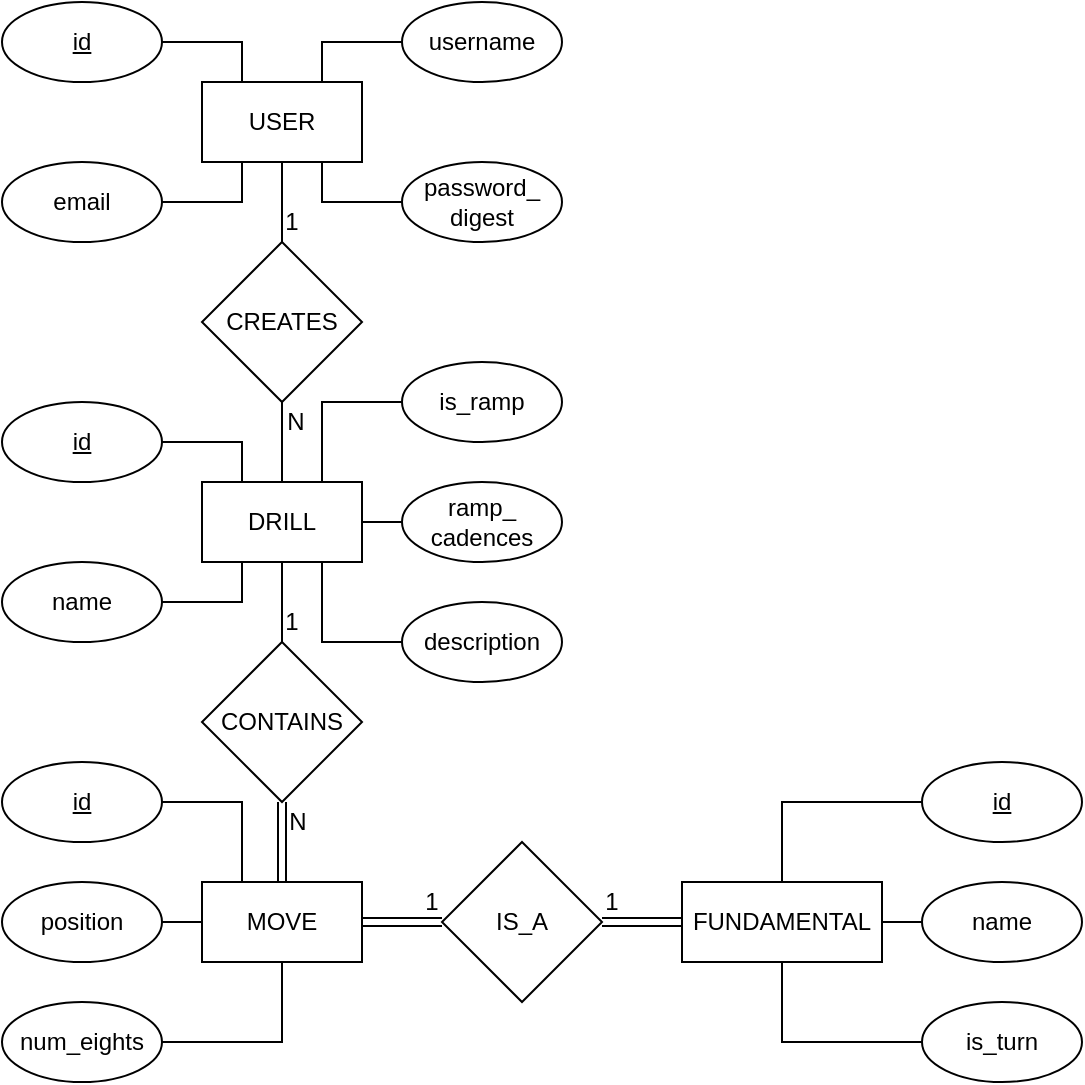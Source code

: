 <mxfile version="19.0.0" type="device"><diagram id="R2lEEEUBdFMjLlhIrx00" name="Page-1"><mxGraphModel dx="1363" dy="722" grid="1" gridSize="10" guides="1" tooltips="1" connect="1" arrows="1" fold="1" page="1" pageScale="1" pageWidth="850" pageHeight="1100" math="0" shadow="0" extFonts="Permanent Marker^https://fonts.googleapis.com/css?family=Permanent+Marker"><root><mxCell id="0"/><mxCell id="1" parent="0"/><mxCell id="mFlUEMRCDzZHAzBjRXvI-7" style="edgeStyle=orthogonalEdgeStyle;rounded=0;orthogonalLoop=1;jettySize=auto;html=1;exitX=0.25;exitY=0;exitDx=0;exitDy=0;entryX=1;entryY=0.5;entryDx=0;entryDy=0;endArrow=none;endFill=0;" parent="1" source="mFlUEMRCDzZHAzBjRXvI-1" target="mFlUEMRCDzZHAzBjRXvI-2" edge="1"><mxGeometry relative="1" as="geometry"/></mxCell><mxCell id="mFlUEMRCDzZHAzBjRXvI-8" style="edgeStyle=orthogonalEdgeStyle;rounded=0;orthogonalLoop=1;jettySize=auto;html=1;exitX=0.75;exitY=0;exitDx=0;exitDy=0;entryX=0;entryY=0.5;entryDx=0;entryDy=0;endArrow=none;endFill=0;" parent="1" source="mFlUEMRCDzZHAzBjRXvI-1" target="mFlUEMRCDzZHAzBjRXvI-3" edge="1"><mxGeometry relative="1" as="geometry"/></mxCell><mxCell id="mFlUEMRCDzZHAzBjRXvI-9" style="edgeStyle=orthogonalEdgeStyle;rounded=0;orthogonalLoop=1;jettySize=auto;html=1;exitX=0.75;exitY=1;exitDx=0;exitDy=0;entryX=0;entryY=0.5;entryDx=0;entryDy=0;endArrow=none;endFill=0;" parent="1" source="mFlUEMRCDzZHAzBjRXvI-1" target="mFlUEMRCDzZHAzBjRXvI-4" edge="1"><mxGeometry relative="1" as="geometry"/></mxCell><mxCell id="mFlUEMRCDzZHAzBjRXvI-14" style="edgeStyle=orthogonalEdgeStyle;rounded=0;orthogonalLoop=1;jettySize=auto;html=1;exitX=0.5;exitY=1;exitDx=0;exitDy=0;entryX=0.5;entryY=0;entryDx=0;entryDy=0;endArrow=none;endFill=0;" parent="1" source="mFlUEMRCDzZHAzBjRXvI-1" target="mFlUEMRCDzZHAzBjRXvI-12" edge="1"><mxGeometry relative="1" as="geometry"/></mxCell><mxCell id="mFlUEMRCDzZHAzBjRXvI-1" value="USER" style="rounded=0;whiteSpace=wrap;html=1;" parent="1" vertex="1"><mxGeometry x="120" y="120" width="80" height="40" as="geometry"/></mxCell><mxCell id="mFlUEMRCDzZHAzBjRXvI-2" value="&lt;u&gt;id&lt;/u&gt;" style="ellipse;whiteSpace=wrap;html=1;" parent="1" vertex="1"><mxGeometry x="20" y="80" width="80" height="40" as="geometry"/></mxCell><mxCell id="mFlUEMRCDzZHAzBjRXvI-3" value="username" style="ellipse;whiteSpace=wrap;html=1;" parent="1" vertex="1"><mxGeometry x="220" y="80" width="80" height="40" as="geometry"/></mxCell><mxCell id="mFlUEMRCDzZHAzBjRXvI-4" value="password_&lt;br&gt;digest" style="ellipse;whiteSpace=wrap;html=1;" parent="1" vertex="1"><mxGeometry x="220" y="160" width="80" height="40" as="geometry"/></mxCell><mxCell id="mFlUEMRCDzZHAzBjRXvI-6" style="edgeStyle=orthogonalEdgeStyle;rounded=0;orthogonalLoop=1;jettySize=auto;html=1;exitX=1;exitY=0.5;exitDx=0;exitDy=0;entryX=0.25;entryY=1;entryDx=0;entryDy=0;endArrow=none;endFill=0;" parent="1" source="mFlUEMRCDzZHAzBjRXvI-5" target="mFlUEMRCDzZHAzBjRXvI-1" edge="1"><mxGeometry relative="1" as="geometry"/></mxCell><mxCell id="mFlUEMRCDzZHAzBjRXvI-5" value="email" style="ellipse;whiteSpace=wrap;html=1;" parent="1" vertex="1"><mxGeometry x="20" y="160" width="80" height="40" as="geometry"/></mxCell><mxCell id="mFlUEMRCDzZHAzBjRXvI-16" style="edgeStyle=orthogonalEdgeStyle;rounded=0;orthogonalLoop=1;jettySize=auto;html=1;exitX=0.5;exitY=1;exitDx=0;exitDy=0;entryX=0.5;entryY=0;entryDx=0;entryDy=0;endArrow=none;endFill=0;" parent="1" source="mFlUEMRCDzZHAzBjRXvI-10" target="mFlUEMRCDzZHAzBjRXvI-13" edge="1"><mxGeometry relative="1" as="geometry"/></mxCell><mxCell id="mFlUEMRCDzZHAzBjRXvI-33" style="edgeStyle=orthogonalEdgeStyle;rounded=0;orthogonalLoop=1;jettySize=auto;html=1;exitX=0.25;exitY=0;exitDx=0;exitDy=0;entryX=1;entryY=0.5;entryDx=0;entryDy=0;endArrow=none;endFill=0;" parent="1" source="mFlUEMRCDzZHAzBjRXvI-10" target="mFlUEMRCDzZHAzBjRXvI-26" edge="1"><mxGeometry relative="1" as="geometry"/></mxCell><mxCell id="mFlUEMRCDzZHAzBjRXvI-34" style="edgeStyle=orthogonalEdgeStyle;rounded=0;orthogonalLoop=1;jettySize=auto;html=1;exitX=0.25;exitY=1;exitDx=0;exitDy=0;entryX=1;entryY=0.5;entryDx=0;entryDy=0;endArrow=none;endFill=0;" parent="1" source="mFlUEMRCDzZHAzBjRXvI-10" target="mFlUEMRCDzZHAzBjRXvI-27" edge="1"><mxGeometry relative="1" as="geometry"/></mxCell><mxCell id="mFlUEMRCDzZHAzBjRXvI-36" style="edgeStyle=orthogonalEdgeStyle;rounded=0;orthogonalLoop=1;jettySize=auto;html=1;exitX=0.75;exitY=0;exitDx=0;exitDy=0;entryX=0;entryY=0.5;entryDx=0;entryDy=0;endArrow=none;endFill=0;" parent="1" source="mFlUEMRCDzZHAzBjRXvI-10" target="mFlUEMRCDzZHAzBjRXvI-28" edge="1"><mxGeometry relative="1" as="geometry"/></mxCell><mxCell id="o9zBbm8q5sniF4EsdAoR-2" style="edgeStyle=orthogonalEdgeStyle;rounded=0;orthogonalLoop=1;jettySize=auto;html=1;exitX=1;exitY=0.5;exitDx=0;exitDy=0;entryX=0;entryY=0.5;entryDx=0;entryDy=0;endArrow=none;endFill=0;" parent="1" source="mFlUEMRCDzZHAzBjRXvI-10" target="mFlUEMRCDzZHAzBjRXvI-29" edge="1"><mxGeometry relative="1" as="geometry"/></mxCell><mxCell id="o9zBbm8q5sniF4EsdAoR-3" style="edgeStyle=orthogonalEdgeStyle;rounded=0;orthogonalLoop=1;jettySize=auto;html=1;exitX=0.75;exitY=1;exitDx=0;exitDy=0;entryX=0;entryY=0.5;entryDx=0;entryDy=0;endArrow=none;endFill=0;" parent="1" source="mFlUEMRCDzZHAzBjRXvI-10" target="o9zBbm8q5sniF4EsdAoR-1" edge="1"><mxGeometry relative="1" as="geometry"/></mxCell><mxCell id="mFlUEMRCDzZHAzBjRXvI-10" value="DRILL" style="rounded=0;whiteSpace=wrap;html=1;" parent="1" vertex="1"><mxGeometry x="120" y="320" width="80" height="40" as="geometry"/></mxCell><mxCell id="mFlUEMRCDzZHAzBjRXvI-41" style="edgeStyle=orthogonalEdgeStyle;rounded=0;orthogonalLoop=1;jettySize=auto;html=1;exitX=1;exitY=0.5;exitDx=0;exitDy=0;entryX=0;entryY=0.5;entryDx=0;entryDy=0;endArrow=none;endFill=0;shape=link;" parent="1" source="mFlUEMRCDzZHAzBjRXvI-11" target="mFlUEMRCDzZHAzBjRXvI-40" edge="1"><mxGeometry relative="1" as="geometry"/></mxCell><mxCell id="mFlUEMRCDzZHAzBjRXvI-52" style="edgeStyle=orthogonalEdgeStyle;rounded=0;orthogonalLoop=1;jettySize=auto;html=1;exitX=0.25;exitY=0;exitDx=0;exitDy=0;entryX=1;entryY=0.5;entryDx=0;entryDy=0;endArrow=none;endFill=0;" parent="1" source="mFlUEMRCDzZHAzBjRXvI-11" target="mFlUEMRCDzZHAzBjRXvI-37" edge="1"><mxGeometry relative="1" as="geometry"/></mxCell><mxCell id="mFlUEMRCDzZHAzBjRXvI-53" style="edgeStyle=orthogonalEdgeStyle;rounded=0;orthogonalLoop=1;jettySize=auto;html=1;exitX=0;exitY=0.5;exitDx=0;exitDy=0;entryX=1;entryY=0.5;entryDx=0;entryDy=0;endArrow=none;endFill=0;" parent="1" source="mFlUEMRCDzZHAzBjRXvI-11" target="mFlUEMRCDzZHAzBjRXvI-45" edge="1"><mxGeometry relative="1" as="geometry"/></mxCell><mxCell id="mFlUEMRCDzZHAzBjRXvI-54" style="edgeStyle=orthogonalEdgeStyle;rounded=0;orthogonalLoop=1;jettySize=auto;html=1;exitX=0.5;exitY=1;exitDx=0;exitDy=0;entryX=1;entryY=0.5;entryDx=0;entryDy=0;endArrow=none;endFill=0;" parent="1" source="mFlUEMRCDzZHAzBjRXvI-11" target="mFlUEMRCDzZHAzBjRXvI-51" edge="1"><mxGeometry relative="1" as="geometry"/></mxCell><mxCell id="mFlUEMRCDzZHAzBjRXvI-11" value="MOVE" style="rounded=0;whiteSpace=wrap;html=1;" parent="1" vertex="1"><mxGeometry x="120" y="520" width="80" height="40" as="geometry"/></mxCell><mxCell id="mFlUEMRCDzZHAzBjRXvI-15" style="edgeStyle=orthogonalEdgeStyle;rounded=0;orthogonalLoop=1;jettySize=auto;html=1;exitX=0.5;exitY=1;exitDx=0;exitDy=0;entryX=0.5;entryY=0;entryDx=0;entryDy=0;endArrow=none;endFill=0;" parent="1" source="mFlUEMRCDzZHAzBjRXvI-12" target="mFlUEMRCDzZHAzBjRXvI-10" edge="1"><mxGeometry relative="1" as="geometry"/></mxCell><mxCell id="mFlUEMRCDzZHAzBjRXvI-12" value="CREATES" style="rhombus;whiteSpace=wrap;html=1;" parent="1" vertex="1"><mxGeometry x="120" y="200" width="80" height="80" as="geometry"/></mxCell><mxCell id="mFlUEMRCDzZHAzBjRXvI-17" style="edgeStyle=orthogonalEdgeStyle;rounded=0;orthogonalLoop=1;jettySize=auto;html=1;exitX=0.5;exitY=1;exitDx=0;exitDy=0;entryX=0.5;entryY=0;entryDx=0;entryDy=0;endArrow=none;endFill=0;shape=link;" parent="1" source="mFlUEMRCDzZHAzBjRXvI-13" target="mFlUEMRCDzZHAzBjRXvI-11" edge="1"><mxGeometry relative="1" as="geometry"><mxPoint x="160" y="500" as="sourcePoint"/></mxGeometry></mxCell><mxCell id="mFlUEMRCDzZHAzBjRXvI-13" value="CONTAINS" style="rhombus;whiteSpace=wrap;html=1;" parent="1" vertex="1"><mxGeometry x="120" y="400" width="80" height="80" as="geometry"/></mxCell><mxCell id="mFlUEMRCDzZHAzBjRXvI-18" value="1" style="text;html=1;strokeColor=none;fillColor=none;align=center;verticalAlign=middle;whiteSpace=wrap;rounded=0;" parent="1" vertex="1"><mxGeometry x="160" y="180" width="10" height="20" as="geometry"/></mxCell><mxCell id="mFlUEMRCDzZHAzBjRXvI-19" value="N" style="text;html=1;strokeColor=none;fillColor=none;align=center;verticalAlign=middle;whiteSpace=wrap;rounded=0;" parent="1" vertex="1"><mxGeometry x="162" y="280" width="10" height="20" as="geometry"/></mxCell><mxCell id="mFlUEMRCDzZHAzBjRXvI-20" value="N" style="text;html=1;strokeColor=none;fillColor=none;align=center;verticalAlign=middle;whiteSpace=wrap;rounded=0;" parent="1" vertex="1"><mxGeometry x="163" y="480" width="10" height="20" as="geometry"/></mxCell><mxCell id="mFlUEMRCDzZHAzBjRXvI-21" value="1" style="text;html=1;strokeColor=none;fillColor=none;align=center;verticalAlign=middle;whiteSpace=wrap;rounded=0;" parent="1" vertex="1"><mxGeometry x="160" y="380" width="10" height="20" as="geometry"/></mxCell><mxCell id="mFlUEMRCDzZHAzBjRXvI-26" value="&lt;u&gt;id&lt;/u&gt;" style="ellipse;whiteSpace=wrap;html=1;" parent="1" vertex="1"><mxGeometry x="20" y="280" width="80" height="40" as="geometry"/></mxCell><mxCell id="mFlUEMRCDzZHAzBjRXvI-27" value="name" style="ellipse;whiteSpace=wrap;html=1;" parent="1" vertex="1"><mxGeometry x="20" y="360" width="80" height="40" as="geometry"/></mxCell><mxCell id="mFlUEMRCDzZHAzBjRXvI-28" value="is_ramp" style="ellipse;whiteSpace=wrap;html=1;" parent="1" vertex="1"><mxGeometry x="220" y="260" width="80" height="40" as="geometry"/></mxCell><mxCell id="mFlUEMRCDzZHAzBjRXvI-29" value="ramp_&lt;br&gt;cadences" style="ellipse;whiteSpace=wrap;html=1;" parent="1" vertex="1"><mxGeometry x="220" y="320" width="80" height="40" as="geometry"/></mxCell><mxCell id="mFlUEMRCDzZHAzBjRXvI-37" value="&lt;u&gt;id&lt;/u&gt;" style="ellipse;whiteSpace=wrap;html=1;" parent="1" vertex="1"><mxGeometry x="20" y="460" width="80" height="40" as="geometry"/></mxCell><mxCell id="CwQs4QfnFK_ZdPW6F5-_-5" style="edgeStyle=orthogonalEdgeStyle;rounded=0;orthogonalLoop=1;jettySize=auto;html=1;exitX=0.5;exitY=1;exitDx=0;exitDy=0;entryX=0;entryY=0.5;entryDx=0;entryDy=0;endArrow=none;endFill=0;" edge="1" parent="1" source="mFlUEMRCDzZHAzBjRXvI-39" target="mFlUEMRCDzZHAzBjRXvI-50"><mxGeometry relative="1" as="geometry"/></mxCell><mxCell id="CwQs4QfnFK_ZdPW6F5-_-6" style="edgeStyle=orthogonalEdgeStyle;rounded=0;orthogonalLoop=1;jettySize=auto;html=1;exitX=0.5;exitY=0;exitDx=0;exitDy=0;entryX=0;entryY=0.5;entryDx=0;entryDy=0;endArrow=none;endFill=0;" edge="1" parent="1" source="mFlUEMRCDzZHAzBjRXvI-39" target="mFlUEMRCDzZHAzBjRXvI-47"><mxGeometry relative="1" as="geometry"/></mxCell><mxCell id="CwQs4QfnFK_ZdPW6F5-_-7" style="edgeStyle=orthogonalEdgeStyle;rounded=0;orthogonalLoop=1;jettySize=auto;html=1;exitX=1;exitY=0.5;exitDx=0;exitDy=0;entryX=0;entryY=0.5;entryDx=0;entryDy=0;endArrow=none;endFill=0;" edge="1" parent="1" source="mFlUEMRCDzZHAzBjRXvI-39" target="mFlUEMRCDzZHAzBjRXvI-49"><mxGeometry relative="1" as="geometry"/></mxCell><mxCell id="mFlUEMRCDzZHAzBjRXvI-39" value="FUNDAMENTAL" style="rounded=0;whiteSpace=wrap;html=1;" parent="1" vertex="1"><mxGeometry x="360" y="520" width="100" height="40" as="geometry"/></mxCell><mxCell id="mFlUEMRCDzZHAzBjRXvI-42" style="edgeStyle=orthogonalEdgeStyle;shape=link;rounded=0;orthogonalLoop=1;jettySize=auto;html=1;exitX=1;exitY=0.5;exitDx=0;exitDy=0;entryX=0;entryY=0.5;entryDx=0;entryDy=0;endArrow=none;endFill=0;" parent="1" source="mFlUEMRCDzZHAzBjRXvI-40" target="mFlUEMRCDzZHAzBjRXvI-39" edge="1"><mxGeometry relative="1" as="geometry"/></mxCell><mxCell id="mFlUEMRCDzZHAzBjRXvI-40" value="IS_A" style="rhombus;whiteSpace=wrap;html=1;" parent="1" vertex="1"><mxGeometry x="240" y="500" width="80" height="80" as="geometry"/></mxCell><mxCell id="mFlUEMRCDzZHAzBjRXvI-43" value="1" style="text;html=1;strokeColor=none;fillColor=none;align=center;verticalAlign=middle;whiteSpace=wrap;rounded=0;" parent="1" vertex="1"><mxGeometry x="230" y="520" width="10" height="20" as="geometry"/></mxCell><mxCell id="mFlUEMRCDzZHAzBjRXvI-44" value="1" style="text;html=1;strokeColor=none;fillColor=none;align=center;verticalAlign=middle;whiteSpace=wrap;rounded=0;" parent="1" vertex="1"><mxGeometry x="320" y="520" width="10" height="20" as="geometry"/></mxCell><mxCell id="mFlUEMRCDzZHAzBjRXvI-45" value="position" style="ellipse;whiteSpace=wrap;html=1;" parent="1" vertex="1"><mxGeometry x="20" y="520" width="80" height="40" as="geometry"/></mxCell><mxCell id="mFlUEMRCDzZHAzBjRXvI-47" value="&lt;u&gt;id&lt;/u&gt;" style="ellipse;whiteSpace=wrap;html=1;" parent="1" vertex="1"><mxGeometry x="480" y="460" width="80" height="40" as="geometry"/></mxCell><mxCell id="mFlUEMRCDzZHAzBjRXvI-49" value="name" style="ellipse;whiteSpace=wrap;html=1;" parent="1" vertex="1"><mxGeometry x="480" y="520" width="80" height="40" as="geometry"/></mxCell><mxCell id="mFlUEMRCDzZHAzBjRXvI-50" value="is_turn" style="ellipse;whiteSpace=wrap;html=1;" parent="1" vertex="1"><mxGeometry x="480" y="580" width="80" height="40" as="geometry"/></mxCell><mxCell id="mFlUEMRCDzZHAzBjRXvI-51" value="num_eights" style="ellipse;whiteSpace=wrap;html=1;" parent="1" vertex="1"><mxGeometry x="20" y="580" width="80" height="40" as="geometry"/></mxCell><mxCell id="o9zBbm8q5sniF4EsdAoR-1" value="description" style="ellipse;whiteSpace=wrap;html=1;" parent="1" vertex="1"><mxGeometry x="220" y="380" width="80" height="40" as="geometry"/></mxCell></root></mxGraphModel></diagram></mxfile>